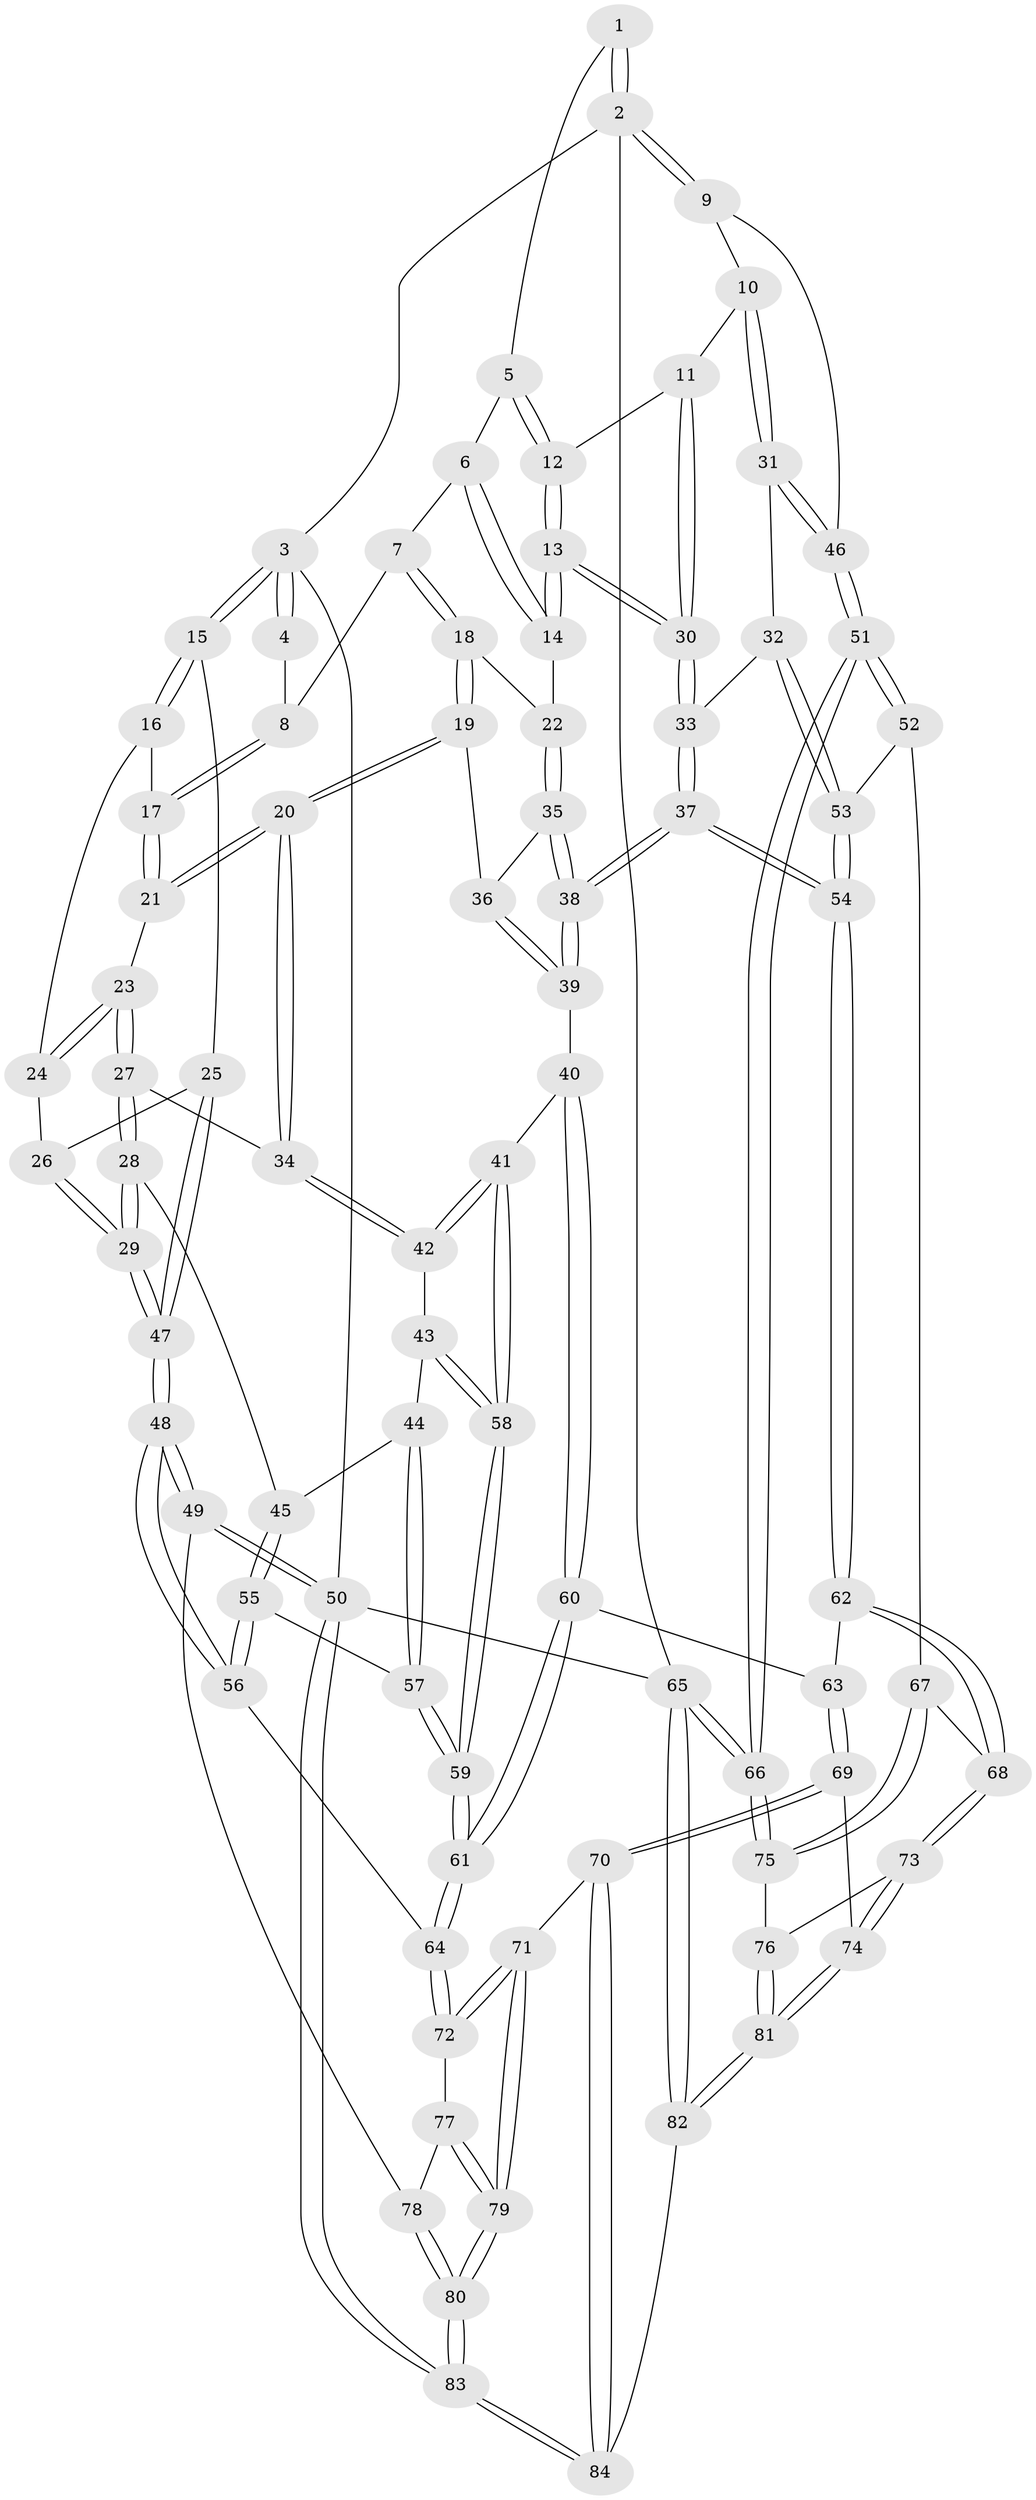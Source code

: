 // Generated by graph-tools (version 1.1) at 2025/01/03/09/25 05:01:30]
// undirected, 84 vertices, 207 edges
graph export_dot {
graph [start="1"]
  node [color=gray90,style=filled];
  1 [pos="+0.7428758486918458+0"];
  2 [pos="+1+0"];
  3 [pos="+0+0"];
  4 [pos="+0.34245204278230823+0"];
  5 [pos="+0.7395229654145897+0"];
  6 [pos="+0.6375024992773274+0.054074485870302655"];
  7 [pos="+0.5064160355139764+0.08341297547324322"];
  8 [pos="+0.34126260333313835+0"];
  9 [pos="+1+0"];
  10 [pos="+0.8646080557392972+0.1462933901108324"];
  11 [pos="+0.8525165897931969+0.13958692862598904"];
  12 [pos="+0.7862706619724218+0.05454897081365912"];
  13 [pos="+0.6507839736965567+0.23453908494558445"];
  14 [pos="+0.6004081681642749+0.20840511351228236"];
  15 [pos="+0+0"];
  16 [pos="+0.14104394274884433+0.10743175107399482"];
  17 [pos="+0.2783359992503086+0.03557565431552557"];
  18 [pos="+0.5066186511961223+0.08471872789267428"];
  19 [pos="+0.40560833858355994+0.22889241112326203"];
  20 [pos="+0.34527309311257437+0.21535081845113346"];
  21 [pos="+0.32425411364397017+0.1680908695647941"];
  22 [pos="+0.5977049313220838+0.20843916268629234"];
  23 [pos="+0.1610756555424208+0.22719012801532457"];
  24 [pos="+0.13090364900892146+0.1394352308857363"];
  25 [pos="+0+0"];
  26 [pos="+0.0848644775224325+0.1885799881023017"];
  27 [pos="+0.1642492660864958+0.3002126441749567"];
  28 [pos="+0.02867280015607765+0.34264454948853673"];
  29 [pos="+0.002965215619455492+0.33778505636826006"];
  30 [pos="+0.6953707637050368+0.2895698832835628"];
  31 [pos="+0.920116951222658+0.32699504343904534"];
  32 [pos="+0.8769562235452454+0.348238027491666"];
  33 [pos="+0.7127514477948595+0.3387943083989409"];
  34 [pos="+0.27592985200241016+0.32262884350315124"];
  35 [pos="+0.5408703280652821+0.23345493750357904"];
  36 [pos="+0.4194014187956384+0.23592300103987393"];
  37 [pos="+0.6295648047429802+0.4842204615031876"];
  38 [pos="+0.5335466353480661+0.4354160057660975"];
  39 [pos="+0.4755985699255975+0.42572170027022593"];
  40 [pos="+0.4458955690397759+0.43692980639108436"];
  41 [pos="+0.42395860376005745+0.4341048047039481"];
  42 [pos="+0.2826754730914838+0.36781775429090313"];
  43 [pos="+0.26656728324318496+0.4017189386534246"];
  44 [pos="+0.17967551060405723+0.43715930297850164"];
  45 [pos="+0.07573810001041897+0.38891656434499794"];
  46 [pos="+1+0.35798648101984726"];
  47 [pos="+0+0.3651924961477776"];
  48 [pos="+0+0.6291647031843149"];
  49 [pos="+0+0.6680593161403119"];
  50 [pos="+0+1"];
  51 [pos="+1+0.6573580601291136"];
  52 [pos="+0.8530047045419689+0.5905881456438679"];
  53 [pos="+0.8422596107653484+0.5834766699309146"];
  54 [pos="+0.6491451238557479+0.5606117071369402"];
  55 [pos="+0.12047413129461887+0.5292624378637526"];
  56 [pos="+0.07020394487140713+0.5969400541409742"];
  57 [pos="+0.1620989240537825+0.5096143221246634"];
  58 [pos="+0.28443189511352046+0.5467038407517285"];
  59 [pos="+0.28298090291368044+0.556056958373919"];
  60 [pos="+0.3802385738732242+0.6550279949484712"];
  61 [pos="+0.3158603992399234+0.6763667827520581"];
  62 [pos="+0.6071374471478546+0.6362319527911042"];
  63 [pos="+0.48786519742564266+0.6555553217523423"];
  64 [pos="+0.2859257233841792+0.7162486831625655"];
  65 [pos="+1+1"];
  66 [pos="+1+1"];
  67 [pos="+0.7952656121412924+0.7893426605717137"];
  68 [pos="+0.625043065847766+0.700022871054301"];
  69 [pos="+0.48078516831970364+0.9049170994631507"];
  70 [pos="+0.4384538367901482+0.9336642981777394"];
  71 [pos="+0.3490883431721236+0.8475697025998322"];
  72 [pos="+0.28504137503333027+0.7210043020217854"];
  73 [pos="+0.606649571395521+0.7966189775623528"];
  74 [pos="+0.5824301484260948+0.8569751455783745"];
  75 [pos="+0.8040345053118042+0.8054736785275771"];
  76 [pos="+0.754723354214715+0.8557113180121495"];
  77 [pos="+0.18279304044807693+0.7882253083011627"];
  78 [pos="+0.08076058308073139+0.7879736830769277"];
  79 [pos="+0.12224123250294028+1"];
  80 [pos="+0.004652139275112316+1"];
  81 [pos="+0.704339429795705+0.9622879188148483"];
  82 [pos="+0.8144801305436655+1"];
  83 [pos="+0+1"];
  84 [pos="+0.4365578235736856+1"];
  1 -- 2;
  1 -- 2;
  1 -- 5;
  2 -- 3;
  2 -- 9;
  2 -- 9;
  2 -- 65;
  3 -- 4;
  3 -- 4;
  3 -- 15;
  3 -- 15;
  3 -- 50;
  4 -- 8;
  5 -- 6;
  5 -- 12;
  5 -- 12;
  6 -- 7;
  6 -- 14;
  6 -- 14;
  7 -- 8;
  7 -- 18;
  7 -- 18;
  8 -- 17;
  8 -- 17;
  9 -- 10;
  9 -- 46;
  10 -- 11;
  10 -- 31;
  10 -- 31;
  11 -- 12;
  11 -- 30;
  11 -- 30;
  12 -- 13;
  12 -- 13;
  13 -- 14;
  13 -- 14;
  13 -- 30;
  13 -- 30;
  14 -- 22;
  15 -- 16;
  15 -- 16;
  15 -- 25;
  16 -- 17;
  16 -- 24;
  17 -- 21;
  17 -- 21;
  18 -- 19;
  18 -- 19;
  18 -- 22;
  19 -- 20;
  19 -- 20;
  19 -- 36;
  20 -- 21;
  20 -- 21;
  20 -- 34;
  20 -- 34;
  21 -- 23;
  22 -- 35;
  22 -- 35;
  23 -- 24;
  23 -- 24;
  23 -- 27;
  23 -- 27;
  24 -- 26;
  25 -- 26;
  25 -- 47;
  25 -- 47;
  26 -- 29;
  26 -- 29;
  27 -- 28;
  27 -- 28;
  27 -- 34;
  28 -- 29;
  28 -- 29;
  28 -- 45;
  29 -- 47;
  29 -- 47;
  30 -- 33;
  30 -- 33;
  31 -- 32;
  31 -- 46;
  31 -- 46;
  32 -- 33;
  32 -- 53;
  32 -- 53;
  33 -- 37;
  33 -- 37;
  34 -- 42;
  34 -- 42;
  35 -- 36;
  35 -- 38;
  35 -- 38;
  36 -- 39;
  36 -- 39;
  37 -- 38;
  37 -- 38;
  37 -- 54;
  37 -- 54;
  38 -- 39;
  38 -- 39;
  39 -- 40;
  40 -- 41;
  40 -- 60;
  40 -- 60;
  41 -- 42;
  41 -- 42;
  41 -- 58;
  41 -- 58;
  42 -- 43;
  43 -- 44;
  43 -- 58;
  43 -- 58;
  44 -- 45;
  44 -- 57;
  44 -- 57;
  45 -- 55;
  45 -- 55;
  46 -- 51;
  46 -- 51;
  47 -- 48;
  47 -- 48;
  48 -- 49;
  48 -- 49;
  48 -- 56;
  48 -- 56;
  49 -- 50;
  49 -- 50;
  49 -- 78;
  50 -- 83;
  50 -- 83;
  50 -- 65;
  51 -- 52;
  51 -- 52;
  51 -- 66;
  51 -- 66;
  52 -- 53;
  52 -- 67;
  53 -- 54;
  53 -- 54;
  54 -- 62;
  54 -- 62;
  55 -- 56;
  55 -- 56;
  55 -- 57;
  56 -- 64;
  57 -- 59;
  57 -- 59;
  58 -- 59;
  58 -- 59;
  59 -- 61;
  59 -- 61;
  60 -- 61;
  60 -- 61;
  60 -- 63;
  61 -- 64;
  61 -- 64;
  62 -- 63;
  62 -- 68;
  62 -- 68;
  63 -- 69;
  63 -- 69;
  64 -- 72;
  64 -- 72;
  65 -- 66;
  65 -- 66;
  65 -- 82;
  65 -- 82;
  66 -- 75;
  66 -- 75;
  67 -- 68;
  67 -- 75;
  67 -- 75;
  68 -- 73;
  68 -- 73;
  69 -- 70;
  69 -- 70;
  69 -- 74;
  70 -- 71;
  70 -- 84;
  70 -- 84;
  71 -- 72;
  71 -- 72;
  71 -- 79;
  71 -- 79;
  72 -- 77;
  73 -- 74;
  73 -- 74;
  73 -- 76;
  74 -- 81;
  74 -- 81;
  75 -- 76;
  76 -- 81;
  76 -- 81;
  77 -- 78;
  77 -- 79;
  77 -- 79;
  78 -- 80;
  78 -- 80;
  79 -- 80;
  79 -- 80;
  80 -- 83;
  80 -- 83;
  81 -- 82;
  81 -- 82;
  82 -- 84;
  83 -- 84;
  83 -- 84;
}
